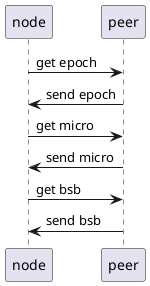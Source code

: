@startuml

node->peer: get epoch
peer->node: send epoch
node->peer: get micro
peer->node: send micro
node->peer: get bsb
peer->node: send bsb

@enduml
